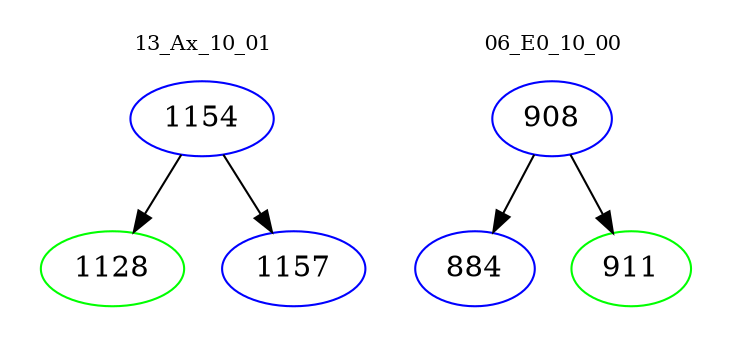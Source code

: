 digraph{
subgraph cluster_0 {
color = white
label = "13_Ax_10_01";
fontsize=10;
T0_1154 [label="1154", color="blue"]
T0_1154 -> T0_1128 [color="black"]
T0_1128 [label="1128", color="green"]
T0_1154 -> T0_1157 [color="black"]
T0_1157 [label="1157", color="blue"]
}
subgraph cluster_1 {
color = white
label = "06_E0_10_00";
fontsize=10;
T1_908 [label="908", color="blue"]
T1_908 -> T1_884 [color="black"]
T1_884 [label="884", color="blue"]
T1_908 -> T1_911 [color="black"]
T1_911 [label="911", color="green"]
}
}
